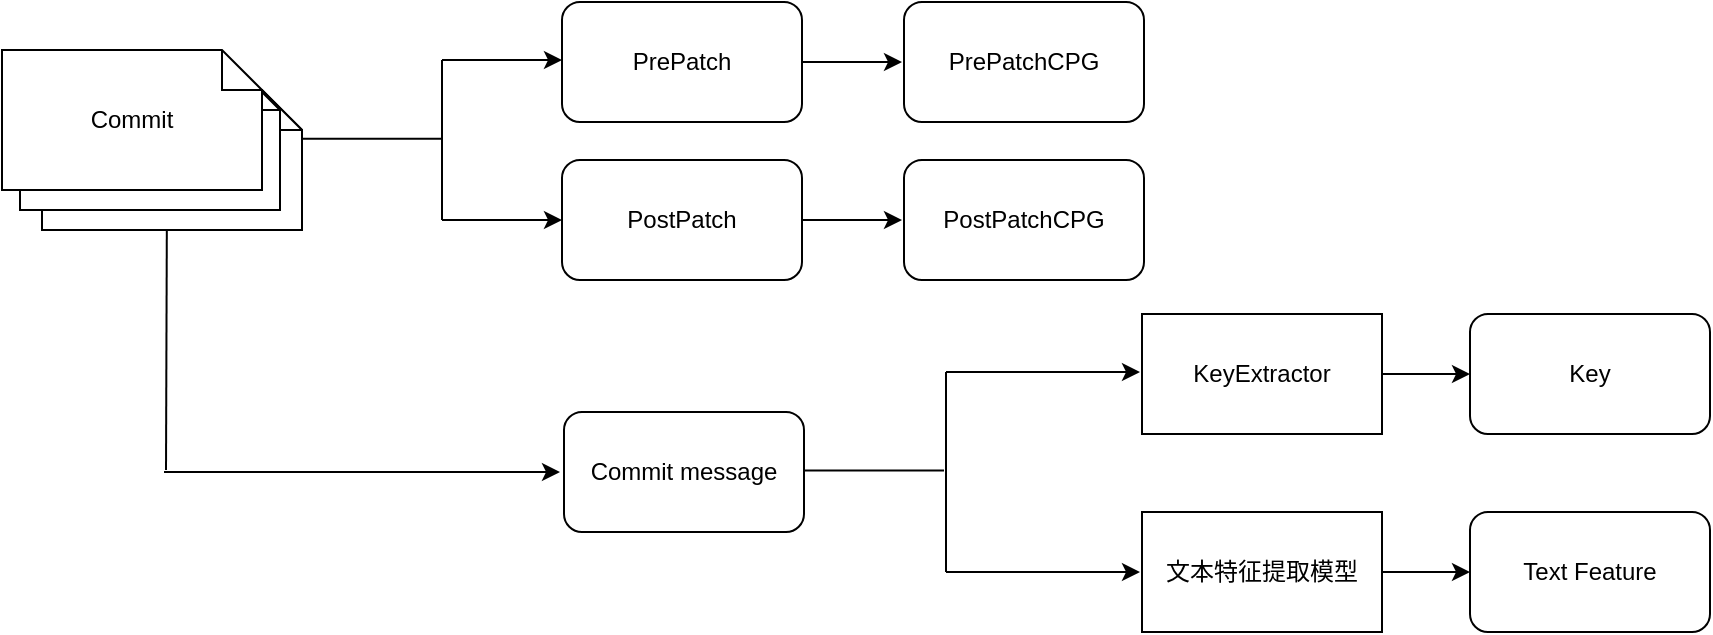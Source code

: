 <mxfile version="21.2.1" type="github">
  <diagram name="第 1 页" id="AJSdKsO4C3Va9-b6ls6C">
    <mxGraphModel dx="1134" dy="706" grid="1" gridSize="10" guides="1" tooltips="1" connect="1" arrows="1" fold="1" page="1" pageScale="1" pageWidth="827" pageHeight="1169" math="0" shadow="0">
      <root>
        <mxCell id="0" />
        <mxCell id="1" parent="0" />
        <mxCell id="vWMWjwVAAwe9uqM1hpxN-3" value="Note" style="shape=note;size=20;whiteSpace=wrap;html=1;" vertex="1" parent="1">
          <mxGeometry x="126" y="320" width="130" height="70" as="geometry" />
        </mxCell>
        <mxCell id="vWMWjwVAAwe9uqM1hpxN-4" value="Note" style="shape=note;size=20;whiteSpace=wrap;html=1;" vertex="1" parent="1">
          <mxGeometry x="126" y="320" width="130" height="70" as="geometry" />
        </mxCell>
        <mxCell id="vWMWjwVAAwe9uqM1hpxN-5" value="Note" style="shape=note;size=20;whiteSpace=wrap;html=1;" vertex="1" parent="1">
          <mxGeometry x="115" y="310" width="130" height="70" as="geometry" />
        </mxCell>
        <mxCell id="vWMWjwVAAwe9uqM1hpxN-6" value="Commit" style="shape=note;size=20;whiteSpace=wrap;html=1;" vertex="1" parent="1">
          <mxGeometry x="106" y="300" width="130" height="70" as="geometry" />
        </mxCell>
        <mxCell id="vWMWjwVAAwe9uqM1hpxN-9" value="" style="endArrow=none;html=1;rounded=0;" edge="1" parent="1">
          <mxGeometry width="50" height="50" relative="1" as="geometry">
            <mxPoint x="256" y="344.41" as="sourcePoint" />
            <mxPoint x="326" y="344.41" as="targetPoint" />
          </mxGeometry>
        </mxCell>
        <mxCell id="vWMWjwVAAwe9uqM1hpxN-10" value="" style="endArrow=none;html=1;rounded=0;" edge="1" parent="1">
          <mxGeometry width="50" height="50" relative="1" as="geometry">
            <mxPoint x="326" y="385" as="sourcePoint" />
            <mxPoint x="326" y="305" as="targetPoint" />
          </mxGeometry>
        </mxCell>
        <mxCell id="vWMWjwVAAwe9uqM1hpxN-13" value="" style="endArrow=classic;html=1;rounded=0;" edge="1" parent="1">
          <mxGeometry width="50" height="50" relative="1" as="geometry">
            <mxPoint x="326" y="305" as="sourcePoint" />
            <mxPoint x="386" y="305" as="targetPoint" />
          </mxGeometry>
        </mxCell>
        <mxCell id="vWMWjwVAAwe9uqM1hpxN-14" value="" style="endArrow=classic;html=1;rounded=0;" edge="1" parent="1">
          <mxGeometry width="50" height="50" relative="1" as="geometry">
            <mxPoint x="326" y="385" as="sourcePoint" />
            <mxPoint x="386" y="385" as="targetPoint" />
          </mxGeometry>
        </mxCell>
        <mxCell id="vWMWjwVAAwe9uqM1hpxN-29" style="edgeStyle=orthogonalEdgeStyle;rounded=0;orthogonalLoop=1;jettySize=auto;html=1;" edge="1" parent="1" source="vWMWjwVAAwe9uqM1hpxN-15">
          <mxGeometry relative="1" as="geometry">
            <mxPoint x="556" y="306" as="targetPoint" />
          </mxGeometry>
        </mxCell>
        <mxCell id="vWMWjwVAAwe9uqM1hpxN-15" value="PrePatch" style="rounded=1;whiteSpace=wrap;html=1;" vertex="1" parent="1">
          <mxGeometry x="386" y="276" width="120" height="60" as="geometry" />
        </mxCell>
        <mxCell id="vWMWjwVAAwe9uqM1hpxN-32" style="edgeStyle=orthogonalEdgeStyle;rounded=0;orthogonalLoop=1;jettySize=auto;html=1;" edge="1" parent="1" source="vWMWjwVAAwe9uqM1hpxN-16">
          <mxGeometry relative="1" as="geometry">
            <mxPoint x="556" y="385" as="targetPoint" />
          </mxGeometry>
        </mxCell>
        <mxCell id="vWMWjwVAAwe9uqM1hpxN-16" value="PostPatch" style="rounded=1;whiteSpace=wrap;html=1;" vertex="1" parent="1">
          <mxGeometry x="386" y="355" width="120" height="60" as="geometry" />
        </mxCell>
        <mxCell id="vWMWjwVAAwe9uqM1hpxN-18" value="" style="endArrow=none;html=1;rounded=0;" edge="1" parent="1">
          <mxGeometry width="50" height="50" relative="1" as="geometry">
            <mxPoint x="188" y="510" as="sourcePoint" />
            <mxPoint x="188.41" y="390" as="targetPoint" />
          </mxGeometry>
        </mxCell>
        <mxCell id="vWMWjwVAAwe9uqM1hpxN-19" value="" style="endArrow=classic;html=1;rounded=0;" edge="1" parent="1">
          <mxGeometry width="50" height="50" relative="1" as="geometry">
            <mxPoint x="187" y="511" as="sourcePoint" />
            <mxPoint x="385" y="511" as="targetPoint" />
          </mxGeometry>
        </mxCell>
        <mxCell id="vWMWjwVAAwe9uqM1hpxN-20" value="Commit message" style="rounded=1;whiteSpace=wrap;html=1;" vertex="1" parent="1">
          <mxGeometry x="387" y="481" width="120" height="60" as="geometry" />
        </mxCell>
        <mxCell id="vWMWjwVAAwe9uqM1hpxN-23" value="" style="endArrow=none;html=1;rounded=0;" edge="1" parent="1">
          <mxGeometry width="50" height="50" relative="1" as="geometry">
            <mxPoint x="507" y="510.29" as="sourcePoint" />
            <mxPoint x="577" y="510.29" as="targetPoint" />
          </mxGeometry>
        </mxCell>
        <mxCell id="vWMWjwVAAwe9uqM1hpxN-24" value="" style="endArrow=none;html=1;rounded=0;" edge="1" parent="1">
          <mxGeometry width="50" height="50" relative="1" as="geometry">
            <mxPoint x="578" y="561" as="sourcePoint" />
            <mxPoint x="578" y="461" as="targetPoint" />
          </mxGeometry>
        </mxCell>
        <mxCell id="vWMWjwVAAwe9uqM1hpxN-26" value="" style="endArrow=classic;html=1;rounded=0;" edge="1" parent="1">
          <mxGeometry width="50" height="50" relative="1" as="geometry">
            <mxPoint x="578" y="461" as="sourcePoint" />
            <mxPoint x="675" y="461" as="targetPoint" />
          </mxGeometry>
        </mxCell>
        <mxCell id="vWMWjwVAAwe9uqM1hpxN-27" value="" style="endArrow=classic;html=1;rounded=0;" edge="1" parent="1">
          <mxGeometry width="50" height="50" relative="1" as="geometry">
            <mxPoint x="578" y="561" as="sourcePoint" />
            <mxPoint x="675" y="561" as="targetPoint" />
          </mxGeometry>
        </mxCell>
        <mxCell id="vWMWjwVAAwe9uqM1hpxN-37" style="edgeStyle=orthogonalEdgeStyle;rounded=0;orthogonalLoop=1;jettySize=auto;html=1;" edge="1" parent="1" source="vWMWjwVAAwe9uqM1hpxN-28">
          <mxGeometry relative="1" as="geometry">
            <mxPoint x="840" y="561" as="targetPoint" />
          </mxGeometry>
        </mxCell>
        <mxCell id="vWMWjwVAAwe9uqM1hpxN-28" value="文本特征提取模型" style="rounded=0;whiteSpace=wrap;html=1;" vertex="1" parent="1">
          <mxGeometry x="676" y="531" width="120" height="60" as="geometry" />
        </mxCell>
        <mxCell id="vWMWjwVAAwe9uqM1hpxN-31" value="PrePatchCPG" style="rounded=1;whiteSpace=wrap;html=1;" vertex="1" parent="1">
          <mxGeometry x="557" y="276" width="120" height="60" as="geometry" />
        </mxCell>
        <mxCell id="vWMWjwVAAwe9uqM1hpxN-33" value="PostPatchCPG" style="rounded=1;whiteSpace=wrap;html=1;" vertex="1" parent="1">
          <mxGeometry x="557" y="355" width="120" height="60" as="geometry" />
        </mxCell>
        <mxCell id="vWMWjwVAAwe9uqM1hpxN-35" style="edgeStyle=orthogonalEdgeStyle;rounded=0;orthogonalLoop=1;jettySize=auto;html=1;" edge="1" parent="1" source="vWMWjwVAAwe9uqM1hpxN-34">
          <mxGeometry relative="1" as="geometry">
            <mxPoint x="840" y="462" as="targetPoint" />
          </mxGeometry>
        </mxCell>
        <mxCell id="vWMWjwVAAwe9uqM1hpxN-34" value="KeyExtractor" style="rounded=0;whiteSpace=wrap;html=1;" vertex="1" parent="1">
          <mxGeometry x="676" y="432" width="120" height="60" as="geometry" />
        </mxCell>
        <mxCell id="vWMWjwVAAwe9uqM1hpxN-36" value="Key" style="rounded=1;whiteSpace=wrap;html=1;" vertex="1" parent="1">
          <mxGeometry x="840" y="432" width="120" height="60" as="geometry" />
        </mxCell>
        <mxCell id="vWMWjwVAAwe9uqM1hpxN-38" value="Text Feature" style="rounded=1;whiteSpace=wrap;html=1;" vertex="1" parent="1">
          <mxGeometry x="840" y="531" width="120" height="60" as="geometry" />
        </mxCell>
      </root>
    </mxGraphModel>
  </diagram>
</mxfile>
